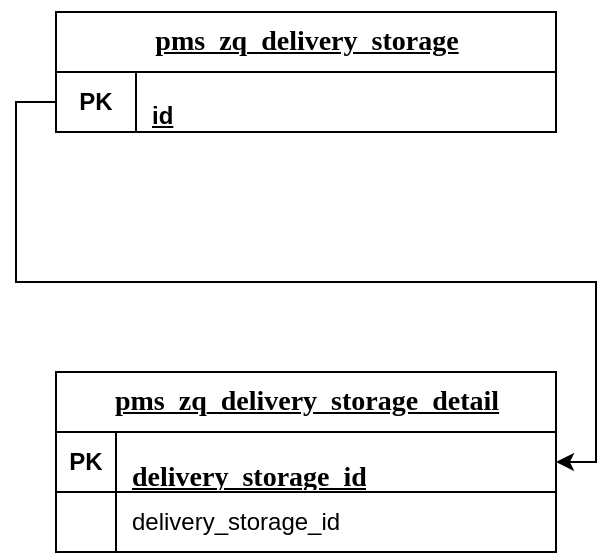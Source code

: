 <mxfile version="25.0.1">
  <diagram name="第 1 页" id="HdUtmDLIBgKuvjwPVd7g">
    <mxGraphModel dx="2074" dy="1098" grid="1" gridSize="10" guides="1" tooltips="1" connect="1" arrows="1" fold="1" page="1" pageScale="1" pageWidth="827" pageHeight="1169" math="0" shadow="0">
      <root>
        <mxCell id="0" />
        <mxCell id="1" parent="0" />
        <mxCell id="g999Xoxiwe-tY1-iFtKk-1" value="&lt;p class=&quot;MsoNormal&quot;&gt;&lt;span style=&quot;font-family: Calibri; font-size: 14px; text-align: left; text-wrap-mode: wrap; text-decoration-line: underline;&quot;&gt;pms_zq_delivery_storage&lt;/span&gt;&lt;/p&gt;" style="shape=table;startSize=30;container=1;collapsible=1;childLayout=tableLayout;fixedRows=1;rowLines=0;fontStyle=1;align=center;resizeLast=1;html=1;" vertex="1" parent="1">
          <mxGeometry x="320" y="330" width="250" height="60" as="geometry" />
        </mxCell>
        <mxCell id="g999Xoxiwe-tY1-iFtKk-2" value="" style="shape=tableRow;horizontal=0;startSize=0;swimlaneHead=0;swimlaneBody=0;fillColor=none;collapsible=0;dropTarget=0;points=[[0,0.5],[1,0.5]];portConstraint=eastwest;top=0;left=0;right=0;bottom=1;" vertex="1" parent="g999Xoxiwe-tY1-iFtKk-1">
          <mxGeometry y="30" width="250" height="30" as="geometry" />
        </mxCell>
        <mxCell id="g999Xoxiwe-tY1-iFtKk-3" value="PK" style="shape=partialRectangle;connectable=0;fillColor=none;top=0;left=0;bottom=0;right=0;fontStyle=1;overflow=hidden;whiteSpace=wrap;html=1;" vertex="1" parent="g999Xoxiwe-tY1-iFtKk-2">
          <mxGeometry width="40" height="30" as="geometry">
            <mxRectangle width="40" height="30" as="alternateBounds" />
          </mxGeometry>
        </mxCell>
        <mxCell id="g999Xoxiwe-tY1-iFtKk-4" value="&lt;p class=&quot;MsoNormal&quot;&gt;id&lt;/p&gt;" style="shape=partialRectangle;connectable=0;fillColor=none;top=0;left=0;bottom=0;right=0;align=left;spacingLeft=6;fontStyle=5;overflow=hidden;whiteSpace=wrap;html=1;" vertex="1" parent="g999Xoxiwe-tY1-iFtKk-2">
          <mxGeometry x="40" width="210" height="30" as="geometry">
            <mxRectangle width="210" height="30" as="alternateBounds" />
          </mxGeometry>
        </mxCell>
        <mxCell id="g999Xoxiwe-tY1-iFtKk-8" value="&lt;p style=&quot;text-align: left;&quot; class=&quot;MsoNormal&quot;&gt;&lt;font face=&quot;Calibri&quot;&gt;&lt;span style=&quot;font-size: 14px; text-wrap-mode: wrap;&quot;&gt;&lt;u&gt;pms_zq_delivery_storage_detail&lt;/u&gt;&lt;/span&gt;&lt;/font&gt;&lt;/p&gt;" style="shape=table;startSize=30;container=1;collapsible=1;childLayout=tableLayout;fixedRows=1;rowLines=0;fontStyle=1;align=center;resizeLast=1;html=1;" vertex="1" parent="1">
          <mxGeometry x="320" y="510" width="250" height="90" as="geometry" />
        </mxCell>
        <mxCell id="g999Xoxiwe-tY1-iFtKk-9" value="" style="shape=tableRow;horizontal=0;startSize=0;swimlaneHead=0;swimlaneBody=0;fillColor=none;collapsible=0;dropTarget=0;points=[[0,0.5],[1,0.5]];portConstraint=eastwest;top=0;left=0;right=0;bottom=1;" vertex="1" parent="g999Xoxiwe-tY1-iFtKk-8">
          <mxGeometry y="30" width="250" height="30" as="geometry" />
        </mxCell>
        <mxCell id="g999Xoxiwe-tY1-iFtKk-10" value="PK" style="shape=partialRectangle;connectable=0;fillColor=none;top=0;left=0;bottom=0;right=0;fontStyle=1;overflow=hidden;whiteSpace=wrap;html=1;" vertex="1" parent="g999Xoxiwe-tY1-iFtKk-9">
          <mxGeometry width="30" height="30" as="geometry">
            <mxRectangle width="30" height="30" as="alternateBounds" />
          </mxGeometry>
        </mxCell>
        <mxCell id="g999Xoxiwe-tY1-iFtKk-11" value="&lt;p class=&quot;MsoNormal&quot;&gt;&lt;font face=&quot;Calibri&quot;&gt;&lt;span style=&quot;font-size: 14px;&quot;&gt;delivery_storage_id&lt;/span&gt;&lt;/font&gt;&lt;/p&gt;" style="shape=partialRectangle;connectable=0;fillColor=none;top=0;left=0;bottom=0;right=0;align=left;spacingLeft=6;fontStyle=5;overflow=hidden;whiteSpace=wrap;html=1;" vertex="1" parent="g999Xoxiwe-tY1-iFtKk-9">
          <mxGeometry x="30" width="220" height="30" as="geometry">
            <mxRectangle width="220" height="30" as="alternateBounds" />
          </mxGeometry>
        </mxCell>
        <mxCell id="g999Xoxiwe-tY1-iFtKk-12" value="" style="shape=tableRow;horizontal=0;startSize=0;swimlaneHead=0;swimlaneBody=0;fillColor=none;collapsible=0;dropTarget=0;points=[[0,0.5],[1,0.5]];portConstraint=eastwest;top=0;left=0;right=0;bottom=0;" vertex="1" parent="g999Xoxiwe-tY1-iFtKk-8">
          <mxGeometry y="60" width="250" height="30" as="geometry" />
        </mxCell>
        <mxCell id="g999Xoxiwe-tY1-iFtKk-13" value="" style="shape=partialRectangle;connectable=0;fillColor=none;top=0;left=0;bottom=0;right=0;editable=1;overflow=hidden;whiteSpace=wrap;html=1;" vertex="1" parent="g999Xoxiwe-tY1-iFtKk-12">
          <mxGeometry width="30" height="30" as="geometry">
            <mxRectangle width="30" height="30" as="alternateBounds" />
          </mxGeometry>
        </mxCell>
        <mxCell id="g999Xoxiwe-tY1-iFtKk-14" value="delivery_storage_id" style="shape=partialRectangle;connectable=0;fillColor=none;top=0;left=0;bottom=0;right=0;align=left;spacingLeft=6;overflow=hidden;whiteSpace=wrap;html=1;" vertex="1" parent="g999Xoxiwe-tY1-iFtKk-12">
          <mxGeometry x="30" width="220" height="30" as="geometry">
            <mxRectangle width="220" height="30" as="alternateBounds" />
          </mxGeometry>
        </mxCell>
        <mxCell id="g999Xoxiwe-tY1-iFtKk-15" style="edgeStyle=orthogonalEdgeStyle;rounded=0;orthogonalLoop=1;jettySize=auto;html=1;exitX=0;exitY=0.5;exitDx=0;exitDy=0;" edge="1" parent="1" source="g999Xoxiwe-tY1-iFtKk-2" target="g999Xoxiwe-tY1-iFtKk-9">
          <mxGeometry relative="1" as="geometry" />
        </mxCell>
      </root>
    </mxGraphModel>
  </diagram>
</mxfile>
